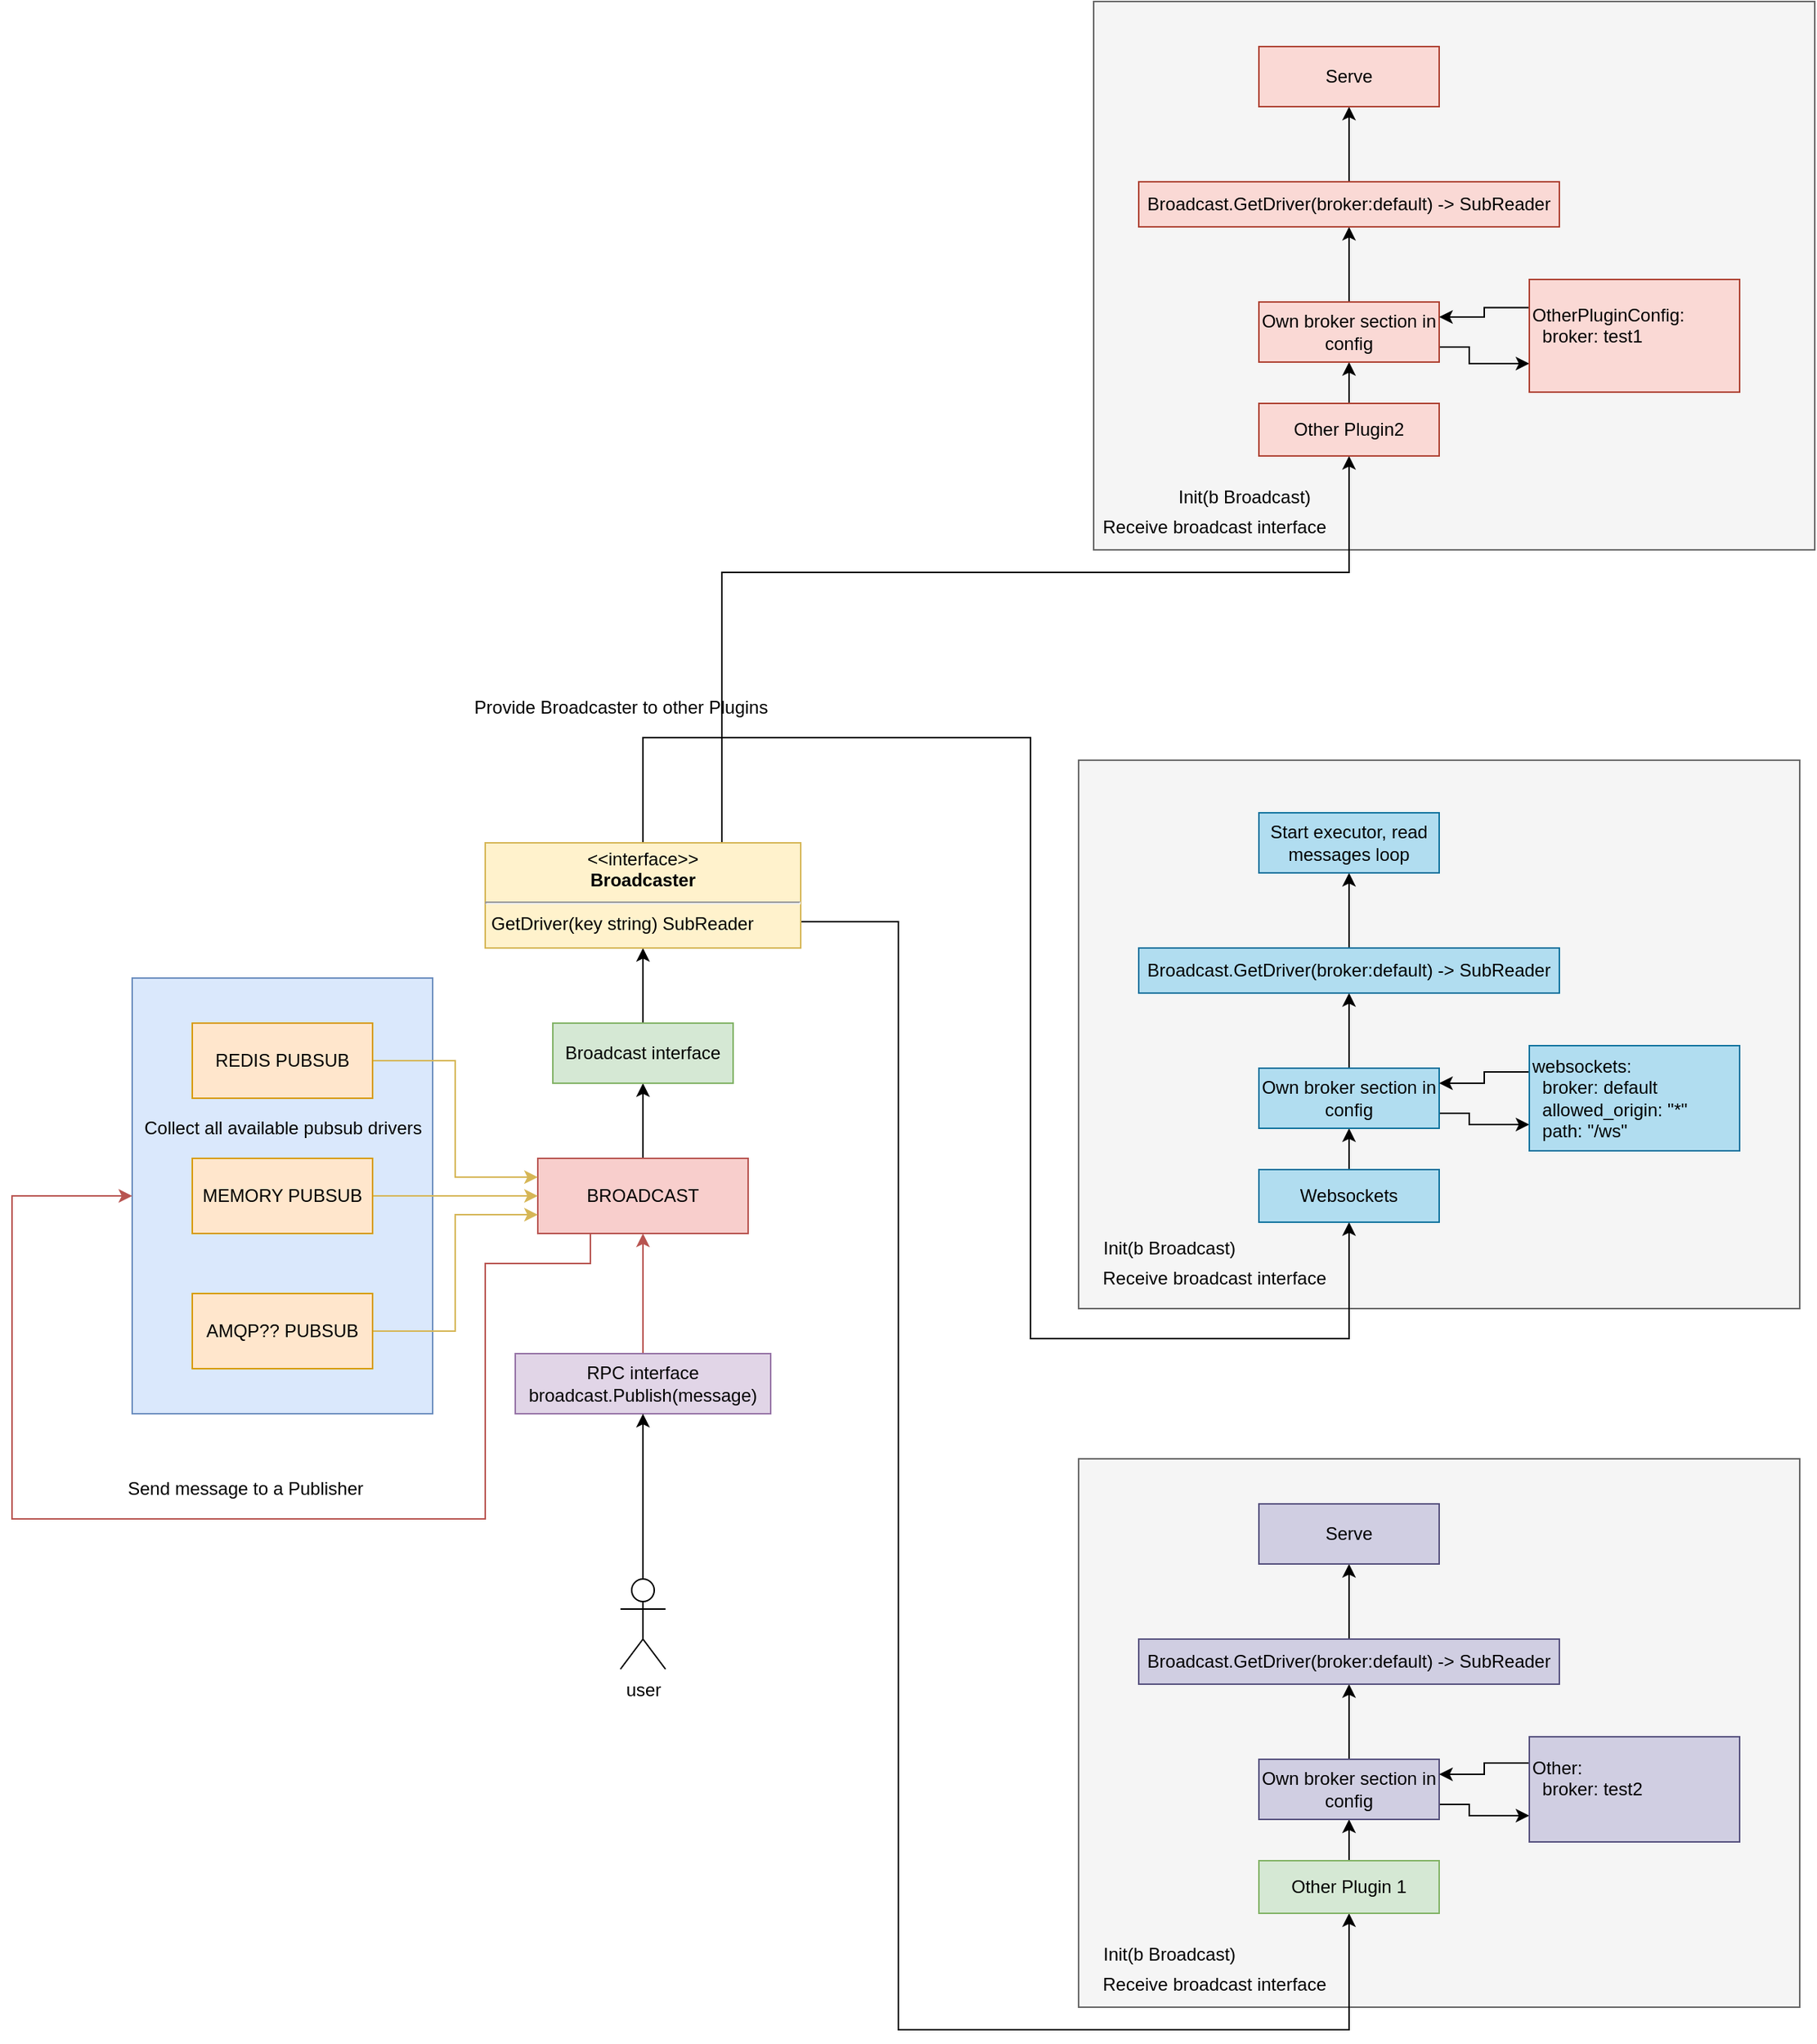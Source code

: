 <mxfile version="14.6.13" type="device"><diagram id="xG4Au6HO45p6fae_AhkE" name="Page-1"><mxGraphModel dx="2426" dy="3392" grid="1" gridSize="10" guides="1" tooltips="1" connect="1" arrows="1" fold="1" page="1" pageScale="1" pageWidth="2000" pageHeight="2000" math="0" shadow="0"><root><mxCell id="0"/><mxCell id="1" parent="0"/><mxCell id="C466IBGn-7X3-SnvhXoG-64" value="" style="rounded=0;whiteSpace=wrap;html=1;fillColor=#dae8fc;strokeColor=#6c8ebf;" vertex="1" parent="1"><mxGeometry x="380" y="450" width="200" height="290" as="geometry"/></mxCell><mxCell id="C466IBGn-7X3-SnvhXoG-56" value="" style="rounded=0;whiteSpace=wrap;html=1;fillColor=#f5f5f5;strokeColor=#666666;fontColor=#333333;" vertex="1" parent="1"><mxGeometry x="1010" y="770" width="480" height="365" as="geometry"/></mxCell><mxCell id="C466IBGn-7X3-SnvhXoG-55" value="" style="rounded=0;whiteSpace=wrap;html=1;fillColor=#f5f5f5;strokeColor=#666666;fontColor=#333333;" vertex="1" parent="1"><mxGeometry x="1020" y="-200" width="480" height="365" as="geometry"/></mxCell><mxCell id="C466IBGn-7X3-SnvhXoG-54" value="" style="rounded=0;whiteSpace=wrap;html=1;fillColor=#f5f5f5;strokeColor=#666666;fontColor=#333333;" vertex="1" parent="1"><mxGeometry x="1010" y="305" width="480" height="365" as="geometry"/></mxCell><mxCell id="C466IBGn-7X3-SnvhXoG-9" style="edgeStyle=orthogonalEdgeStyle;rounded=0;orthogonalLoop=1;jettySize=auto;html=1;exitX=0.5;exitY=0;exitDx=0;exitDy=0;entryX=0.5;entryY=1;entryDx=0;entryDy=0;" edge="1" parent="1" source="C466IBGn-7X3-SnvhXoG-1" target="C466IBGn-7X3-SnvhXoG-10"><mxGeometry relative="1" as="geometry"><mxPoint x="720.143" y="500" as="targetPoint"/></mxGeometry></mxCell><mxCell id="C466IBGn-7X3-SnvhXoG-65" style="edgeStyle=orthogonalEdgeStyle;rounded=0;orthogonalLoop=1;jettySize=auto;html=1;exitX=0.25;exitY=1;exitDx=0;exitDy=0;entryX=0;entryY=0.5;entryDx=0;entryDy=0;fillColor=#f8cecc;strokeColor=#b85450;" edge="1" parent="1" source="C466IBGn-7X3-SnvhXoG-1" target="C466IBGn-7X3-SnvhXoG-64"><mxGeometry relative="1" as="geometry"><Array as="points"><mxPoint x="685" y="640"/><mxPoint x="615" y="640"/><mxPoint x="615" y="810"/><mxPoint x="300" y="810"/><mxPoint x="300" y="595"/></Array></mxGeometry></mxCell><mxCell id="C466IBGn-7X3-SnvhXoG-1" value="BROADCAST" style="rounded=0;whiteSpace=wrap;html=1;fillColor=#f8cecc;strokeColor=#b85450;" vertex="1" parent="1"><mxGeometry x="650" y="570" width="140" height="50" as="geometry"/></mxCell><mxCell id="C466IBGn-7X3-SnvhXoG-4" style="edgeStyle=orthogonalEdgeStyle;rounded=0;orthogonalLoop=1;jettySize=auto;html=1;exitX=1;exitY=0.5;exitDx=0;exitDy=0;entryX=0;entryY=0.25;entryDx=0;entryDy=0;fillColor=#fff2cc;strokeColor=#d6b656;" edge="1" parent="1" source="C466IBGn-7X3-SnvhXoG-2" target="C466IBGn-7X3-SnvhXoG-1"><mxGeometry relative="1" as="geometry"/></mxCell><mxCell id="C466IBGn-7X3-SnvhXoG-2" value="REDIS PUBSUB" style="rounded=0;whiteSpace=wrap;html=1;fillColor=#ffe6cc;strokeColor=#d79b00;" vertex="1" parent="1"><mxGeometry x="420" y="480" width="120" height="50" as="geometry"/></mxCell><mxCell id="C466IBGn-7X3-SnvhXoG-5" style="edgeStyle=orthogonalEdgeStyle;rounded=0;orthogonalLoop=1;jettySize=auto;html=1;exitX=1;exitY=0.5;exitDx=0;exitDy=0;entryX=0;entryY=0.5;entryDx=0;entryDy=0;fillColor=#fff2cc;strokeColor=#d6b656;" edge="1" parent="1" source="C466IBGn-7X3-SnvhXoG-3" target="C466IBGn-7X3-SnvhXoG-1"><mxGeometry relative="1" as="geometry"/></mxCell><mxCell id="C466IBGn-7X3-SnvhXoG-3" value="MEMORY PUBSUB" style="rounded=0;whiteSpace=wrap;html=1;fillColor=#ffe6cc;strokeColor=#d79b00;" vertex="1" parent="1"><mxGeometry x="420" y="570" width="120" height="50" as="geometry"/></mxCell><mxCell id="C466IBGn-7X3-SnvhXoG-7" style="edgeStyle=orthogonalEdgeStyle;rounded=0;orthogonalLoop=1;jettySize=auto;html=1;exitX=1;exitY=0.5;exitDx=0;exitDy=0;entryX=0;entryY=0.75;entryDx=0;entryDy=0;fillColor=#fff2cc;strokeColor=#d6b656;" edge="1" parent="1" source="C466IBGn-7X3-SnvhXoG-6" target="C466IBGn-7X3-SnvhXoG-1"><mxGeometry relative="1" as="geometry"/></mxCell><mxCell id="C466IBGn-7X3-SnvhXoG-6" value="AMQP?? PUBSUB" style="rounded=0;whiteSpace=wrap;html=1;fillColor=#ffe6cc;strokeColor=#d79b00;" vertex="1" parent="1"><mxGeometry x="420" y="660" width="120" height="50" as="geometry"/></mxCell><mxCell id="C466IBGn-7X3-SnvhXoG-8" value="Collect all available pubsub drivers" style="text;html=1;align=center;verticalAlign=middle;resizable=0;points=[];autosize=1;strokeColor=none;" vertex="1" parent="1"><mxGeometry x="380" y="540" width="200" height="20" as="geometry"/></mxCell><mxCell id="C466IBGn-7X3-SnvhXoG-13" style="edgeStyle=orthogonalEdgeStyle;rounded=0;orthogonalLoop=1;jettySize=auto;html=1;exitX=0.5;exitY=0;exitDx=0;exitDy=0;entryX=0.5;entryY=1;entryDx=0;entryDy=0;" edge="1" parent="1" source="C466IBGn-7X3-SnvhXoG-10" target="C466IBGn-7X3-SnvhXoG-11"><mxGeometry relative="1" as="geometry"/></mxCell><mxCell id="C466IBGn-7X3-SnvhXoG-10" value="Broadcast interface" style="rounded=0;whiteSpace=wrap;html=1;fillColor=#d5e8d4;strokeColor=#82b366;" vertex="1" parent="1"><mxGeometry x="660" y="480" width="120" height="40" as="geometry"/></mxCell><mxCell id="C466IBGn-7X3-SnvhXoG-16" style="edgeStyle=orthogonalEdgeStyle;rounded=0;orthogonalLoop=1;jettySize=auto;html=1;exitX=0.5;exitY=0;exitDx=0;exitDy=0;entryX=0.5;entryY=1;entryDx=0;entryDy=0;" edge="1" parent="1" source="C466IBGn-7X3-SnvhXoG-11" target="C466IBGn-7X3-SnvhXoG-15"><mxGeometry relative="1" as="geometry"><Array as="points"><mxPoint x="720" y="290"/><mxPoint x="978" y="290"/><mxPoint x="978" y="690"/><mxPoint x="1190" y="690"/></Array></mxGeometry></mxCell><mxCell id="C466IBGn-7X3-SnvhXoG-52" style="edgeStyle=orthogonalEdgeStyle;rounded=0;orthogonalLoop=1;jettySize=auto;html=1;exitX=0.75;exitY=0;exitDx=0;exitDy=0;" edge="1" parent="1" source="C466IBGn-7X3-SnvhXoG-11" target="C466IBGn-7X3-SnvhXoG-41"><mxGeometry relative="1" as="geometry"><Array as="points"><mxPoint x="773" y="180"/><mxPoint x="1190" y="180"/></Array></mxGeometry></mxCell><mxCell id="C466IBGn-7X3-SnvhXoG-53" style="edgeStyle=orthogonalEdgeStyle;rounded=0;orthogonalLoop=1;jettySize=auto;html=1;exitX=1;exitY=0.75;exitDx=0;exitDy=0;entryX=0.5;entryY=1;entryDx=0;entryDy=0;" edge="1" parent="1" source="C466IBGn-7X3-SnvhXoG-11" target="C466IBGn-7X3-SnvhXoG-29"><mxGeometry relative="1" as="geometry"><Array as="points"><mxPoint x="890" y="413"/><mxPoint x="890" y="1150"/><mxPoint x="1190" y="1150"/></Array></mxGeometry></mxCell><mxCell id="C466IBGn-7X3-SnvhXoG-11" value="&lt;p style=&quot;margin: 0px ; margin-top: 4px ; text-align: center&quot;&gt;&amp;lt;&amp;lt;interface&amp;gt;&amp;gt;&lt;br&gt;&lt;b&gt;Broadcaster&lt;/b&gt;&lt;/p&gt;&lt;hr&gt;&lt;p style=&quot;margin: 0px ; margin-top: 4px ; margin-left: 4px ; text-align: left&quot;&gt;GetDriver(key string) SubReader&lt;/p&gt;" style="shape=rect;html=1;overflow=fill;whiteSpace=wrap;fillColor=#fff2cc;strokeColor=#d6b656;" vertex="1" parent="1"><mxGeometry x="615" y="360" width="210" height="70" as="geometry"/></mxCell><mxCell id="C466IBGn-7X3-SnvhXoG-19" style="edgeStyle=orthogonalEdgeStyle;rounded=0;orthogonalLoop=1;jettySize=auto;html=1;exitX=0.5;exitY=0;exitDx=0;exitDy=0;entryX=0.5;entryY=1;entryDx=0;entryDy=0;" edge="1" parent="1" source="C466IBGn-7X3-SnvhXoG-15" target="C466IBGn-7X3-SnvhXoG-20"><mxGeometry relative="1" as="geometry"><mxPoint x="1190" y="550" as="targetPoint"/></mxGeometry></mxCell><mxCell id="C466IBGn-7X3-SnvhXoG-15" value="Websockets" style="rounded=0;whiteSpace=wrap;html=1;fillColor=#b1ddf0;strokeColor=#10739e;" vertex="1" parent="1"><mxGeometry x="1130" y="577.5" width="120" height="35" as="geometry"/></mxCell><mxCell id="C466IBGn-7X3-SnvhXoG-17" value="Init(b Broadcast)" style="text;html=1;align=center;verticalAlign=middle;resizable=0;points=[];autosize=1;strokeColor=none;" vertex="1" parent="1"><mxGeometry x="1020" y="620" width="100" height="20" as="geometry"/></mxCell><mxCell id="C466IBGn-7X3-SnvhXoG-18" value="Receive broadcast interface" style="text;html=1;align=center;verticalAlign=middle;resizable=0;points=[];autosize=1;strokeColor=none;" vertex="1" parent="1"><mxGeometry x="1020" y="640" width="160" height="20" as="geometry"/></mxCell><mxCell id="C466IBGn-7X3-SnvhXoG-21" style="edgeStyle=orthogonalEdgeStyle;rounded=0;orthogonalLoop=1;jettySize=auto;html=1;exitX=1;exitY=0.75;exitDx=0;exitDy=0;entryX=0;entryY=0.75;entryDx=0;entryDy=0;" edge="1" parent="1" source="C466IBGn-7X3-SnvhXoG-20" target="C466IBGn-7X3-SnvhXoG-22"><mxGeometry relative="1" as="geometry"><mxPoint x="1280" y="530.238" as="targetPoint"/><Array as="points"><mxPoint x="1270" y="540"/><mxPoint x="1270" y="548"/></Array></mxGeometry></mxCell><mxCell id="C466IBGn-7X3-SnvhXoG-24" style="edgeStyle=orthogonalEdgeStyle;rounded=0;orthogonalLoop=1;jettySize=auto;html=1;exitX=0.5;exitY=0;exitDx=0;exitDy=0;entryX=0.5;entryY=1;entryDx=0;entryDy=0;" edge="1" parent="1" source="C466IBGn-7X3-SnvhXoG-20" target="C466IBGn-7X3-SnvhXoG-25"><mxGeometry relative="1" as="geometry"><mxPoint x="1190.103" y="490" as="targetPoint"/></mxGeometry></mxCell><mxCell id="C466IBGn-7X3-SnvhXoG-20" value="Own broker section in config" style="rounded=0;whiteSpace=wrap;html=1;fillColor=#b1ddf0;strokeColor=#10739e;" vertex="1" parent="1"><mxGeometry x="1130" y="510" width="120" height="40" as="geometry"/></mxCell><mxCell id="C466IBGn-7X3-SnvhXoG-23" style="edgeStyle=orthogonalEdgeStyle;rounded=0;orthogonalLoop=1;jettySize=auto;html=1;exitX=0;exitY=0.25;exitDx=0;exitDy=0;entryX=1;entryY=0.25;entryDx=0;entryDy=0;" edge="1" parent="1" source="C466IBGn-7X3-SnvhXoG-22" target="C466IBGn-7X3-SnvhXoG-20"><mxGeometry relative="1" as="geometry"/></mxCell><mxCell id="C466IBGn-7X3-SnvhXoG-22" value="&lt;div&gt;websockets:&lt;/div&gt;&lt;div&gt;&amp;nbsp; broker: default&lt;/div&gt;&lt;div&gt;&amp;nbsp; allowed_origin: &quot;*&quot;&lt;/div&gt;&lt;div&gt;&amp;nbsp; path: &quot;/ws&quot;&lt;/div&gt;" style="rounded=0;whiteSpace=wrap;html=1;align=left;fillColor=#b1ddf0;strokeColor=#10739e;" vertex="1" parent="1"><mxGeometry x="1310" y="495" width="140" height="70" as="geometry"/></mxCell><mxCell id="C466IBGn-7X3-SnvhXoG-26" style="edgeStyle=orthogonalEdgeStyle;rounded=0;orthogonalLoop=1;jettySize=auto;html=1;exitX=0.5;exitY=0;exitDx=0;exitDy=0;entryX=0.5;entryY=1;entryDx=0;entryDy=0;" edge="1" parent="1" source="C466IBGn-7X3-SnvhXoG-25" target="C466IBGn-7X3-SnvhXoG-27"><mxGeometry relative="1" as="geometry"><mxPoint x="1189.857" y="390" as="targetPoint"/></mxGeometry></mxCell><mxCell id="C466IBGn-7X3-SnvhXoG-25" value="Broadcast.GetDriver(broker:default) -&amp;gt; SubReader" style="rounded=0;whiteSpace=wrap;html=1;fillColor=#b1ddf0;strokeColor=#10739e;" vertex="1" parent="1"><mxGeometry x="1050" y="430" width="280" height="30" as="geometry"/></mxCell><mxCell id="C466IBGn-7X3-SnvhXoG-27" value="Start executor, read messages loop" style="rounded=0;whiteSpace=wrap;html=1;fillColor=#b1ddf0;strokeColor=#10739e;" vertex="1" parent="1"><mxGeometry x="1130" y="340" width="120" height="40" as="geometry"/></mxCell><mxCell id="C466IBGn-7X3-SnvhXoG-28" style="edgeStyle=orthogonalEdgeStyle;rounded=0;orthogonalLoop=1;jettySize=auto;html=1;exitX=0.5;exitY=0;exitDx=0;exitDy=0;entryX=0.5;entryY=1;entryDx=0;entryDy=0;" edge="1" parent="1" source="C466IBGn-7X3-SnvhXoG-29" target="C466IBGn-7X3-SnvhXoG-34"><mxGeometry relative="1" as="geometry"><mxPoint x="1190" y="1010" as="targetPoint"/></mxGeometry></mxCell><mxCell id="C466IBGn-7X3-SnvhXoG-29" value="Other Plugin 1" style="rounded=0;whiteSpace=wrap;html=1;fillColor=#d5e8d4;strokeColor=#82b366;" vertex="1" parent="1"><mxGeometry x="1130" y="1037.5" width="120" height="35" as="geometry"/></mxCell><mxCell id="C466IBGn-7X3-SnvhXoG-30" value="Init(b Broadcast)" style="text;html=1;align=center;verticalAlign=middle;resizable=0;points=[];autosize=1;strokeColor=none;" vertex="1" parent="1"><mxGeometry x="1020" y="1090" width="100" height="20" as="geometry"/></mxCell><mxCell id="C466IBGn-7X3-SnvhXoG-31" value="Receive broadcast interface" style="text;html=1;align=center;verticalAlign=middle;resizable=0;points=[];autosize=1;strokeColor=none;" vertex="1" parent="1"><mxGeometry x="1020" y="1110" width="160" height="20" as="geometry"/></mxCell><mxCell id="C466IBGn-7X3-SnvhXoG-32" style="edgeStyle=orthogonalEdgeStyle;rounded=0;orthogonalLoop=1;jettySize=auto;html=1;exitX=1;exitY=0.75;exitDx=0;exitDy=0;entryX=0;entryY=0.75;entryDx=0;entryDy=0;" edge="1" parent="1" source="C466IBGn-7X3-SnvhXoG-34" target="C466IBGn-7X3-SnvhXoG-36"><mxGeometry relative="1" as="geometry"><mxPoint x="1280" y="990.238" as="targetPoint"/><Array as="points"><mxPoint x="1270" y="1000"/><mxPoint x="1270" y="1008"/></Array></mxGeometry></mxCell><mxCell id="C466IBGn-7X3-SnvhXoG-33" style="edgeStyle=orthogonalEdgeStyle;rounded=0;orthogonalLoop=1;jettySize=auto;html=1;exitX=0.5;exitY=0;exitDx=0;exitDy=0;entryX=0.5;entryY=1;entryDx=0;entryDy=0;" edge="1" parent="1" source="C466IBGn-7X3-SnvhXoG-34" target="C466IBGn-7X3-SnvhXoG-38"><mxGeometry relative="1" as="geometry"><mxPoint x="1190.103" y="950" as="targetPoint"/></mxGeometry></mxCell><mxCell id="C466IBGn-7X3-SnvhXoG-34" value="Own broker section in config" style="rounded=0;whiteSpace=wrap;html=1;fillColor=#d0cee2;strokeColor=#56517e;" vertex="1" parent="1"><mxGeometry x="1130" y="970" width="120" height="40" as="geometry"/></mxCell><mxCell id="C466IBGn-7X3-SnvhXoG-35" style="edgeStyle=orthogonalEdgeStyle;rounded=0;orthogonalLoop=1;jettySize=auto;html=1;exitX=0;exitY=0.25;exitDx=0;exitDy=0;entryX=1;entryY=0.25;entryDx=0;entryDy=0;" edge="1" parent="1" source="C466IBGn-7X3-SnvhXoG-36" target="C466IBGn-7X3-SnvhXoG-34"><mxGeometry relative="1" as="geometry"/></mxCell><mxCell id="C466IBGn-7X3-SnvhXoG-36" value="&lt;div&gt;Other:&lt;/div&gt;&lt;div&gt;&amp;nbsp; broker: test2&lt;/div&gt;&lt;div&gt;&amp;nbsp;&lt;br&gt;&lt;/div&gt;" style="rounded=0;whiteSpace=wrap;html=1;align=left;fillColor=#d0cee2;strokeColor=#56517e;" vertex="1" parent="1"><mxGeometry x="1310" y="955" width="140" height="70" as="geometry"/></mxCell><mxCell id="C466IBGn-7X3-SnvhXoG-37" style="edgeStyle=orthogonalEdgeStyle;rounded=0;orthogonalLoop=1;jettySize=auto;html=1;exitX=0.5;exitY=0;exitDx=0;exitDy=0;entryX=0.5;entryY=1;entryDx=0;entryDy=0;" edge="1" parent="1" source="C466IBGn-7X3-SnvhXoG-38" target="C466IBGn-7X3-SnvhXoG-39"><mxGeometry relative="1" as="geometry"><mxPoint x="1189.857" y="850" as="targetPoint"/></mxGeometry></mxCell><mxCell id="C466IBGn-7X3-SnvhXoG-38" value="Broadcast.GetDriver(broker:default) -&amp;gt; SubReader" style="rounded=0;whiteSpace=wrap;html=1;fillColor=#d0cee2;strokeColor=#56517e;" vertex="1" parent="1"><mxGeometry x="1050" y="890" width="280" height="30" as="geometry"/></mxCell><mxCell id="C466IBGn-7X3-SnvhXoG-39" value="Serve" style="rounded=0;whiteSpace=wrap;html=1;fillColor=#d0cee2;strokeColor=#56517e;" vertex="1" parent="1"><mxGeometry x="1130" y="800" width="120" height="40" as="geometry"/></mxCell><mxCell id="C466IBGn-7X3-SnvhXoG-40" style="edgeStyle=orthogonalEdgeStyle;rounded=0;orthogonalLoop=1;jettySize=auto;html=1;exitX=0.5;exitY=0;exitDx=0;exitDy=0;entryX=0.5;entryY=1;entryDx=0;entryDy=0;" edge="1" parent="1" source="C466IBGn-7X3-SnvhXoG-41" target="C466IBGn-7X3-SnvhXoG-46"><mxGeometry relative="1" as="geometry"><mxPoint x="1190" y="40" as="targetPoint"/></mxGeometry></mxCell><mxCell id="C466IBGn-7X3-SnvhXoG-41" value="Other Plugin2" style="rounded=0;whiteSpace=wrap;html=1;fillColor=#fad9d5;strokeColor=#ae4132;" vertex="1" parent="1"><mxGeometry x="1130" y="67.5" width="120" height="35" as="geometry"/></mxCell><mxCell id="C466IBGn-7X3-SnvhXoG-42" value="Init(b Broadcast)" style="text;html=1;align=center;verticalAlign=middle;resizable=0;points=[];autosize=1;strokeColor=none;" vertex="1" parent="1"><mxGeometry x="1070" y="120" width="100" height="20" as="geometry"/></mxCell><mxCell id="C466IBGn-7X3-SnvhXoG-43" value="Receive broadcast interface" style="text;html=1;align=center;verticalAlign=middle;resizable=0;points=[];autosize=1;strokeColor=none;" vertex="1" parent="1"><mxGeometry x="1020" y="140" width="160" height="20" as="geometry"/></mxCell><mxCell id="C466IBGn-7X3-SnvhXoG-44" style="edgeStyle=orthogonalEdgeStyle;rounded=0;orthogonalLoop=1;jettySize=auto;html=1;exitX=1;exitY=0.75;exitDx=0;exitDy=0;entryX=0;entryY=0.75;entryDx=0;entryDy=0;" edge="1" parent="1" source="C466IBGn-7X3-SnvhXoG-46" target="C466IBGn-7X3-SnvhXoG-48"><mxGeometry relative="1" as="geometry"><mxPoint x="1280" y="20.238" as="targetPoint"/><Array as="points"><mxPoint x="1270" y="30"/><mxPoint x="1270" y="41"/><mxPoint x="1310" y="41"/></Array></mxGeometry></mxCell><mxCell id="C466IBGn-7X3-SnvhXoG-45" style="edgeStyle=orthogonalEdgeStyle;rounded=0;orthogonalLoop=1;jettySize=auto;html=1;exitX=0.5;exitY=0;exitDx=0;exitDy=0;entryX=0.5;entryY=1;entryDx=0;entryDy=0;" edge="1" parent="1" source="C466IBGn-7X3-SnvhXoG-46" target="C466IBGn-7X3-SnvhXoG-50"><mxGeometry relative="1" as="geometry"><mxPoint x="1190.103" y="-20" as="targetPoint"/></mxGeometry></mxCell><mxCell id="C466IBGn-7X3-SnvhXoG-46" value="Own broker section in config" style="rounded=0;whiteSpace=wrap;html=1;fillColor=#fad9d5;strokeColor=#ae4132;" vertex="1" parent="1"><mxGeometry x="1130" width="120" height="40" as="geometry"/></mxCell><mxCell id="C466IBGn-7X3-SnvhXoG-47" style="edgeStyle=orthogonalEdgeStyle;rounded=0;orthogonalLoop=1;jettySize=auto;html=1;exitX=0;exitY=0.25;exitDx=0;exitDy=0;entryX=1;entryY=0.25;entryDx=0;entryDy=0;" edge="1" parent="1" source="C466IBGn-7X3-SnvhXoG-48" target="C466IBGn-7X3-SnvhXoG-46"><mxGeometry relative="1" as="geometry"/></mxCell><mxCell id="C466IBGn-7X3-SnvhXoG-48" value="&lt;div&gt;OtherPluginConfig:&lt;/div&gt;&lt;div&gt;&amp;nbsp; broker: test1&lt;/div&gt;&lt;div&gt;&lt;br&gt;&lt;/div&gt;" style="rounded=0;whiteSpace=wrap;html=1;align=left;fillColor=#fad9d5;strokeColor=#ae4132;" vertex="1" parent="1"><mxGeometry x="1310" y="-15" width="140" height="75" as="geometry"/></mxCell><mxCell id="C466IBGn-7X3-SnvhXoG-49" style="edgeStyle=orthogonalEdgeStyle;rounded=0;orthogonalLoop=1;jettySize=auto;html=1;exitX=0.5;exitY=0;exitDx=0;exitDy=0;entryX=0.5;entryY=1;entryDx=0;entryDy=0;" edge="1" parent="1" source="C466IBGn-7X3-SnvhXoG-50" target="C466IBGn-7X3-SnvhXoG-51"><mxGeometry relative="1" as="geometry"><mxPoint x="1189.857" y="-120" as="targetPoint"/></mxGeometry></mxCell><mxCell id="C466IBGn-7X3-SnvhXoG-50" value="Broadcast.GetDriver(broker:default) -&amp;gt; SubReader" style="rounded=0;whiteSpace=wrap;html=1;fillColor=#fad9d5;strokeColor=#ae4132;" vertex="1" parent="1"><mxGeometry x="1050" y="-80" width="280" height="30" as="geometry"/></mxCell><mxCell id="C466IBGn-7X3-SnvhXoG-51" value="Serve" style="rounded=0;whiteSpace=wrap;html=1;fillColor=#fad9d5;strokeColor=#ae4132;" vertex="1" parent="1"><mxGeometry x="1130" y="-170" width="120" height="40" as="geometry"/></mxCell><mxCell id="C466IBGn-7X3-SnvhXoG-63" style="edgeStyle=orthogonalEdgeStyle;rounded=0;orthogonalLoop=1;jettySize=auto;html=1;exitX=0.5;exitY=0;exitDx=0;exitDy=0;entryX=0.5;entryY=1;entryDx=0;entryDy=0;fillColor=#f8cecc;strokeColor=#b85450;" edge="1" parent="1" source="C466IBGn-7X3-SnvhXoG-57" target="C466IBGn-7X3-SnvhXoG-1"><mxGeometry relative="1" as="geometry"/></mxCell><mxCell id="C466IBGn-7X3-SnvhXoG-57" value="RPC interface&lt;br&gt;&lt;span&gt;broadcast.Publish(message)&lt;/span&gt;" style="rounded=0;whiteSpace=wrap;html=1;fillColor=#e1d5e7;strokeColor=#9673a6;" vertex="1" parent="1"><mxGeometry x="635" y="700" width="170" height="40" as="geometry"/></mxCell><mxCell id="C466IBGn-7X3-SnvhXoG-61" style="edgeStyle=orthogonalEdgeStyle;rounded=0;orthogonalLoop=1;jettySize=auto;html=1;exitX=0.5;exitY=0;exitDx=0;exitDy=0;exitPerimeter=0;entryX=0.5;entryY=1;entryDx=0;entryDy=0;" edge="1" parent="1" source="C466IBGn-7X3-SnvhXoG-58" target="C466IBGn-7X3-SnvhXoG-57"><mxGeometry relative="1" as="geometry"/></mxCell><mxCell id="C466IBGn-7X3-SnvhXoG-58" value="user" style="shape=umlActor;verticalLabelPosition=bottom;verticalAlign=top;html=1;outlineConnect=0;" vertex="1" parent="1"><mxGeometry x="705" y="850" width="30" height="60" as="geometry"/></mxCell><mxCell id="C466IBGn-7X3-SnvhXoG-66" value="Send message to a Publisher" style="text;html=1;align=center;verticalAlign=middle;resizable=0;points=[];autosize=1;strokeColor=none;" vertex="1" parent="1"><mxGeometry x="370" y="780" width="170" height="20" as="geometry"/></mxCell><mxCell id="C466IBGn-7X3-SnvhXoG-67" value="Provide Broadcaster to other Plugins" style="text;html=1;align=center;verticalAlign=middle;resizable=0;points=[];autosize=1;strokeColor=none;" vertex="1" parent="1"><mxGeometry x="600" y="260" width="210" height="20" as="geometry"/></mxCell></root></mxGraphModel></diagram></mxfile>